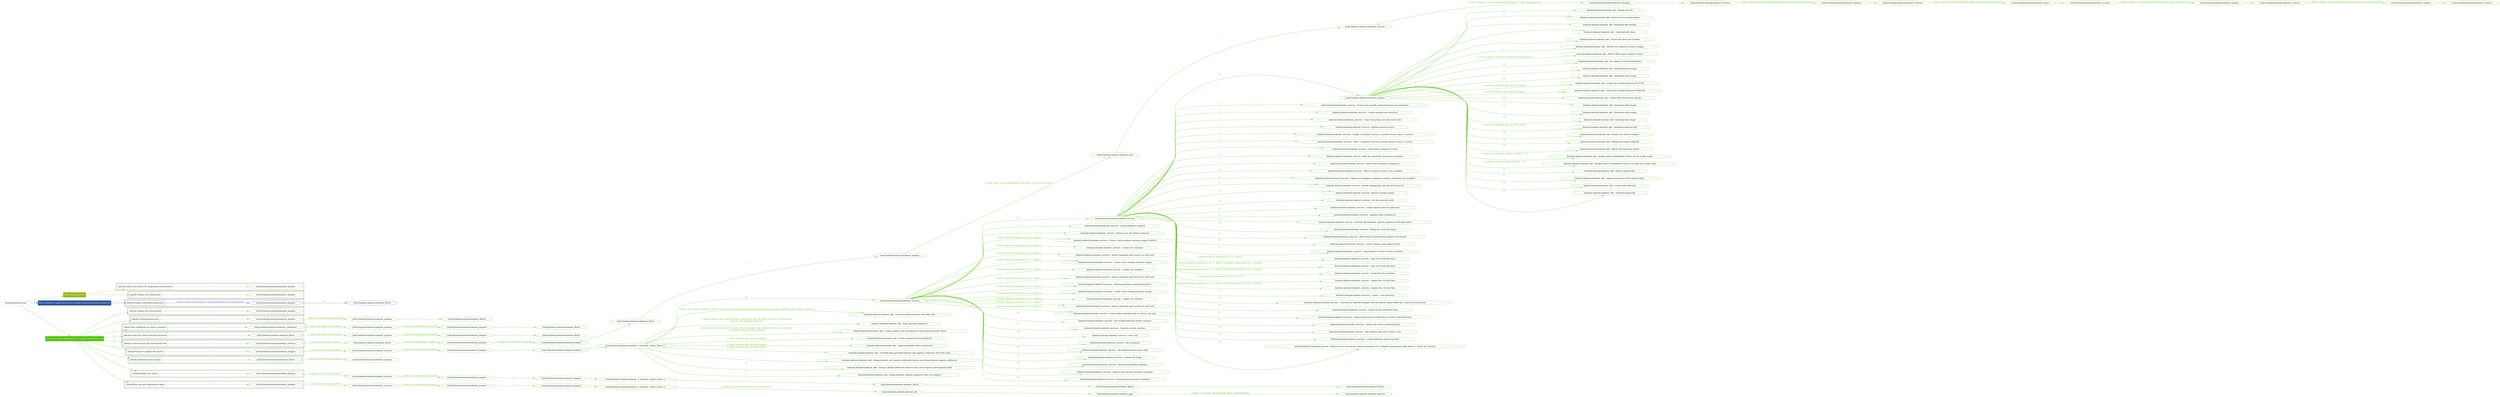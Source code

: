 digraph {
	graph [concentrate=true ordering=in rankdir=LR ratio=fill]
	edge [esep=5 sep=10]
	"kubeinit/playbook.yml" [id=root_node style=dotted]
	play_62822c7a [label="Play: Initial setup (1)" color="#96ba12" fontcolor="#ffffff" id=play_62822c7a shape=box style=filled tooltip=localhost]
	"kubeinit/playbook.yml" -> play_62822c7a [label="1 " color="#96ba12" fontcolor="#96ba12" id=edge_44073264 labeltooltip="1 " tooltip="1 "]
	subgraph "kubeinit.kubeinit.kubeinit_prepare" {
		role_10b592ac [label="[role] kubeinit.kubeinit.kubeinit_prepare" color="#96ba12" id=role_10b592ac tooltip="kubeinit.kubeinit.kubeinit_prepare"]
	}
	subgraph "kubeinit.kubeinit.kubeinit_prepare" {
		role_436ebfa5 [label="[role] kubeinit.kubeinit.kubeinit_prepare" color="#96ba12" id=role_436ebfa5 tooltip="kubeinit.kubeinit.kubeinit_prepare"]
	}
	subgraph "Play: Initial setup (1)" {
		play_62822c7a -> block_18e4fde2 [label=1 color="#96ba12" fontcolor="#96ba12" id=edge_5b154d85 labeltooltip=1 tooltip=1]
		subgraph cluster_block_18e4fde2 {
			block_18e4fde2 [label="[block] Gather facts about the deployment environment" color="#96ba12" id=block_18e4fde2 labeltooltip="Gather facts about the deployment environment" shape=box tooltip="Gather facts about the deployment environment"]
			block_18e4fde2 -> role_10b592ac [label="1 " color="#96ba12" fontcolor="#96ba12" id=edge_24b72790 labeltooltip="1 " tooltip="1 "]
		}
		play_62822c7a -> block_624b1202 [label=2 color="#96ba12" fontcolor="#96ba12" id=edge_77748a6a labeltooltip=2 tooltip=2]
		subgraph cluster_block_624b1202 {
			block_624b1202 [label="[block] Prepare the hypervisors" color="#96ba12" id=block_624b1202 labeltooltip="Prepare the hypervisors" shape=box tooltip="Prepare the hypervisors"]
			block_624b1202 -> role_436ebfa5 [label="1 " color="#96ba12" fontcolor="#96ba12" id=edge_e9cc6606 labeltooltip="1 " tooltip="1 "]
		}
	}
	play_46322b99 [label="Play: Prepare all hypervisor hosts to deploy service and cluster nodes (0)" color="#2d579f" fontcolor="#ffffff" id=play_46322b99 shape=box style=filled tooltip="Play: Prepare all hypervisor hosts to deploy service and cluster nodes (0)"]
	"kubeinit/playbook.yml" -> play_46322b99 [label="2 " color="#2d579f" fontcolor="#2d579f" id=edge_cfb9fc34 labeltooltip="2 " tooltip="2 "]
	subgraph "kubeinit.kubeinit.kubeinit_libvirt" {
		role_551441c2 [label="[role] kubeinit.kubeinit.kubeinit_libvirt" color="#2d579f" id=role_551441c2 tooltip="kubeinit.kubeinit.kubeinit_libvirt"]
	}
	subgraph "kubeinit.kubeinit.kubeinit_prepare" {
		role_667ad2e7 [label="[role] kubeinit.kubeinit.kubeinit_prepare" color="#2d579f" id=role_667ad2e7 tooltip="kubeinit.kubeinit.kubeinit_prepare"]
		role_667ad2e7 -> role_551441c2 [label="1 " color="#2d579f" fontcolor="#2d579f" id=edge_c9ed4695 labeltooltip="1 " tooltip="1 "]
	}
	subgraph "Play: Prepare all hypervisor hosts to deploy service and cluster nodes (0)" {
		play_46322b99 -> block_7abd279f [label=1 color="#2d579f" fontcolor="#2d579f" id=edge_8d7302cd labeltooltip=1 tooltip=1]
		subgraph cluster_block_7abd279f {
			block_7abd279f [label="[block] Prepare individual hypervisors" color="#2d579f" id=block_7abd279f labeltooltip="Prepare individual hypervisors" shape=box tooltip="Prepare individual hypervisors"]
			block_7abd279f -> role_667ad2e7 [label="1 [when: inventory_hostname in hostvars['kubeinit-facts'].hypervisors]" color="#2d579f" fontcolor="#2d579f" id=edge_58c18178 labeltooltip="1 [when: inventory_hostname in hostvars['kubeinit-facts'].hypervisors]" tooltip="1 [when: inventory_hostname in hostvars['kubeinit-facts'].hypervisors]"]
		}
	}
	play_abfb11c1 [label="Play: Run cluster deployment on prepared hypervisors (1)" color="#53c309" fontcolor="#ffffff" id=play_abfb11c1 shape=box style=filled tooltip=localhost]
	"kubeinit/playbook.yml" -> play_abfb11c1 [label="3 " color="#53c309" fontcolor="#53c309" id=edge_f4f85030 labeltooltip="3 " tooltip="3 "]
	subgraph "kubeinit.kubeinit.kubeinit_prepare" {
		role_b7ed5e3f [label="[role] kubeinit.kubeinit.kubeinit_prepare" color="#53c309" id=role_b7ed5e3f tooltip="kubeinit.kubeinit.kubeinit_prepare"]
	}
	subgraph "kubeinit.kubeinit.kubeinit_libvirt" {
		role_fb90b456 [label="[role] kubeinit.kubeinit.kubeinit_libvirt" color="#53c309" id=role_fb90b456 tooltip="kubeinit.kubeinit.kubeinit_libvirt"]
	}
	subgraph "kubeinit.kubeinit.kubeinit_prepare" {
		role_1d98f594 [label="[role] kubeinit.kubeinit.kubeinit_prepare" color="#53c309" id=role_1d98f594 tooltip="kubeinit.kubeinit.kubeinit_prepare"]
		role_1d98f594 -> role_fb90b456 [label="1 " color="#53c309" fontcolor="#53c309" id=edge_24c2ea6c labeltooltip="1 " tooltip="1 "]
	}
	subgraph "kubeinit.kubeinit.kubeinit_prepare" {
		role_c26efdf1 [label="[role] kubeinit.kubeinit.kubeinit_prepare" color="#53c309" id=role_c26efdf1 tooltip="kubeinit.kubeinit.kubeinit_prepare"]
		role_c26efdf1 -> role_1d98f594 [label="1 [when: not environment_prepared]" color="#53c309" fontcolor="#53c309" id=edge_0edfdfc6 labeltooltip="1 [when: not environment_prepared]" tooltip="1 [when: not environment_prepared]"]
	}
	subgraph "kubeinit.kubeinit.kubeinit_libvirt" {
		role_d03a2449 [label="[role] kubeinit.kubeinit.kubeinit_libvirt" color="#53c309" id=role_d03a2449 tooltip="kubeinit.kubeinit.kubeinit_libvirt"]
	}
	subgraph "kubeinit.kubeinit.kubeinit_prepare" {
		role_d3b09e19 [label="[role] kubeinit.kubeinit.kubeinit_prepare" color="#53c309" id=role_d3b09e19 tooltip="kubeinit.kubeinit.kubeinit_prepare"]
		role_d3b09e19 -> role_d03a2449 [label="1 " color="#53c309" fontcolor="#53c309" id=edge_2bfe9ece labeltooltip="1 " tooltip="1 "]
	}
	subgraph "kubeinit.kubeinit.kubeinit_prepare" {
		role_920788c3 [label="[role] kubeinit.kubeinit.kubeinit_prepare" color="#53c309" id=role_920788c3 tooltip="kubeinit.kubeinit.kubeinit_prepare"]
		role_920788c3 -> role_d3b09e19 [label="1 [when: not environment_prepared]" color="#53c309" fontcolor="#53c309" id=edge_efc1a7db labeltooltip="1 [when: not environment_prepared]" tooltip="1 [when: not environment_prepared]"]
	}
	subgraph "kubeinit.kubeinit.kubeinit_validations" {
		role_b061af5a [label="[role] kubeinit.kubeinit.kubeinit_validations" color="#53c309" id=role_b061af5a tooltip="kubeinit.kubeinit.kubeinit_validations"]
		role_b061af5a -> role_920788c3 [label="1 [when: not hypervisors_cleaned]" color="#53c309" fontcolor="#53c309" id=edge_8b892d79 labeltooltip="1 [when: not hypervisors_cleaned]" tooltip="1 [when: not hypervisors_cleaned]"]
	}
	subgraph "kubeinit.kubeinit.kubeinit_libvirt" {
		role_08593097 [label="[role] kubeinit.kubeinit.kubeinit_libvirt" color="#53c309" id=role_08593097 tooltip="kubeinit.kubeinit.kubeinit_libvirt"]
	}
	subgraph "kubeinit.kubeinit.kubeinit_prepare" {
		role_6eb71f80 [label="[role] kubeinit.kubeinit.kubeinit_prepare" color="#53c309" id=role_6eb71f80 tooltip="kubeinit.kubeinit.kubeinit_prepare"]
		role_6eb71f80 -> role_08593097 [label="1 " color="#53c309" fontcolor="#53c309" id=edge_0b2143b3 labeltooltip="1 " tooltip="1 "]
	}
	subgraph "kubeinit.kubeinit.kubeinit_prepare" {
		role_a5b936bd [label="[role] kubeinit.kubeinit.kubeinit_prepare" color="#53c309" id=role_a5b936bd tooltip="kubeinit.kubeinit.kubeinit_prepare"]
		role_a5b936bd -> role_6eb71f80 [label="1 [when: not environment_prepared]" color="#53c309" fontcolor="#53c309" id=edge_097241c2 labeltooltip="1 [when: not environment_prepared]" tooltip="1 [when: not environment_prepared]"]
	}
	subgraph "kubeinit.kubeinit.kubeinit_libvirt" {
		role_7fd41680 [label="[role] kubeinit.kubeinit.kubeinit_libvirt" color="#53c309" id=role_7fd41680 tooltip="kubeinit.kubeinit.kubeinit_libvirt"]
		role_7fd41680 -> role_a5b936bd [label="1 [when: not hypervisors_cleaned]" color="#53c309" fontcolor="#53c309" id=edge_43e55f75 labeltooltip="1 [when: not hypervisors_cleaned]" tooltip="1 [when: not hypervisors_cleaned]"]
	}
	subgraph "kubeinit.kubeinit.kubeinit_services" {
		role_aca5f2d4 [label="[role] kubeinit.kubeinit.kubeinit_services" color="#53c309" id=role_aca5f2d4 tooltip="kubeinit.kubeinit.kubeinit_services"]
	}
	subgraph "kubeinit.kubeinit.kubeinit_registry" {
		role_050c810b [label="[role] kubeinit.kubeinit.kubeinit_registry" color="#53c309" id=role_050c810b tooltip="kubeinit.kubeinit.kubeinit_registry"]
		role_050c810b -> role_aca5f2d4 [label="1 " color="#53c309" fontcolor="#53c309" id=edge_85cbba32 labeltooltip="1 " tooltip="1 "]
	}
	subgraph "kubeinit.kubeinit.kubeinit_services" {
		role_3f05b211 [label="[role] kubeinit.kubeinit.kubeinit_services" color="#53c309" id=role_3f05b211 tooltip="kubeinit.kubeinit.kubeinit_services"]
		role_3f05b211 -> role_050c810b [label="1 [when: 'registry' in hostvars[kubeinit_deployment_node_name].services]" color="#53c309" fontcolor="#53c309" id=edge_a46be2b0 labeltooltip="1 [when: 'registry' in hostvars[kubeinit_deployment_node_name].services]" tooltip="1 [when: 'registry' in hostvars[kubeinit_deployment_node_name].services]"]
	}
	subgraph "kubeinit.kubeinit.kubeinit_apache" {
		role_a2e55652 [label="[role] kubeinit.kubeinit.kubeinit_apache" color="#53c309" id=role_a2e55652 tooltip="kubeinit.kubeinit.kubeinit_apache"]
		role_a2e55652 -> role_3f05b211 [label="1 " color="#53c309" fontcolor="#53c309" id=edge_afe0ea86 labeltooltip="1 " tooltip="1 "]
	}
	subgraph "kubeinit.kubeinit.kubeinit_services" {
		role_d7446eda [label="[role] kubeinit.kubeinit.kubeinit_services" color="#53c309" id=role_d7446eda tooltip="kubeinit.kubeinit.kubeinit_services"]
		role_d7446eda -> role_a2e55652 [label="1 [when: 'apache' in hostvars[kubeinit_deployment_node_name].services]" color="#53c309" fontcolor="#53c309" id=edge_564a414b labeltooltip="1 [when: 'apache' in hostvars[kubeinit_deployment_node_name].services]" tooltip="1 [when: 'apache' in hostvars[kubeinit_deployment_node_name].services]"]
	}
	subgraph "kubeinit.kubeinit.kubeinit_nexus" {
		role_62d6fff9 [label="[role] kubeinit.kubeinit.kubeinit_nexus" color="#53c309" id=role_62d6fff9 tooltip="kubeinit.kubeinit.kubeinit_nexus"]
		role_62d6fff9 -> role_d7446eda [label="1 " color="#53c309" fontcolor="#53c309" id=edge_cf00cdf5 labeltooltip="1 " tooltip="1 "]
	}
	subgraph "kubeinit.kubeinit.kubeinit_services" {
		role_1f872d02 [label="[role] kubeinit.kubeinit.kubeinit_services" color="#53c309" id=role_1f872d02 tooltip="kubeinit.kubeinit.kubeinit_services"]
		role_1f872d02 -> role_62d6fff9 [label="1 [when: 'nexus' in hostvars[kubeinit_deployment_node_name].services]" color="#53c309" fontcolor="#53c309" id=edge_e0385c5d labeltooltip="1 [when: 'nexus' in hostvars[kubeinit_deployment_node_name].services]" tooltip="1 [when: 'nexus' in hostvars[kubeinit_deployment_node_name].services]"]
	}
	subgraph "kubeinit.kubeinit.kubeinit_haproxy" {
		role_422aadda [label="[role] kubeinit.kubeinit.kubeinit_haproxy" color="#53c309" id=role_422aadda tooltip="kubeinit.kubeinit.kubeinit_haproxy"]
		role_422aadda -> role_1f872d02 [label="1 " color="#53c309" fontcolor="#53c309" id=edge_944624fb labeltooltip="1 " tooltip="1 "]
	}
	subgraph "kubeinit.kubeinit.kubeinit_services" {
		role_6e0a7d5f [label="[role] kubeinit.kubeinit.kubeinit_services" color="#53c309" id=role_6e0a7d5f tooltip="kubeinit.kubeinit.kubeinit_services"]
		role_6e0a7d5f -> role_422aadda [label="1 [when: 'haproxy' in hostvars[kubeinit_deployment_node_name].services]" color="#53c309" fontcolor="#53c309" id=edge_7d316fa5 labeltooltip="1 [when: 'haproxy' in hostvars[kubeinit_deployment_node_name].services]" tooltip="1 [when: 'haproxy' in hostvars[kubeinit_deployment_node_name].services]"]
	}
	subgraph "kubeinit.kubeinit.kubeinit_dnsmasq" {
		role_43470c8e [label="[role] kubeinit.kubeinit.kubeinit_dnsmasq" color="#53c309" id=role_43470c8e tooltip="kubeinit.kubeinit.kubeinit_dnsmasq"]
		role_43470c8e -> role_6e0a7d5f [label="1 " color="#53c309" fontcolor="#53c309" id=edge_b1629c9a labeltooltip="1 " tooltip="1 "]
	}
	subgraph "kubeinit.kubeinit.kubeinit_services" {
		role_128e8f55 [label="[role] kubeinit.kubeinit.kubeinit_services" color="#53c309" id=role_128e8f55 tooltip="kubeinit.kubeinit.kubeinit_services"]
		role_128e8f55 -> role_43470c8e [label="1 [when: 'dnsmasq' in hostvars[kubeinit_deployment_node_name].services]" color="#53c309" fontcolor="#53c309" id=edge_04411b43 labeltooltip="1 [when: 'dnsmasq' in hostvars[kubeinit_deployment_node_name].services]" tooltip="1 [when: 'dnsmasq' in hostvars[kubeinit_deployment_node_name].services]"]
	}
	subgraph "kubeinit.kubeinit.kubeinit_bind" {
		role_9f0d5202 [label="[role] kubeinit.kubeinit.kubeinit_bind" color="#53c309" id=role_9f0d5202 tooltip="kubeinit.kubeinit.kubeinit_bind"]
		role_9f0d5202 -> role_128e8f55 [label="1 " color="#53c309" fontcolor="#53c309" id=edge_8cf9b0a8 labeltooltip="1 " tooltip="1 "]
	}
	subgraph "kubeinit.kubeinit.kubeinit_prepare" {
		role_f7efddea [label="[role] kubeinit.kubeinit.kubeinit_prepare" color="#53c309" id=role_f7efddea tooltip="kubeinit.kubeinit.kubeinit_prepare"]
		role_f7efddea -> role_9f0d5202 [label="1 [when: 'bind' in hostvars[kubeinit_deployment_node_name].services]" color="#53c309" fontcolor="#53c309" id=edge_602121bf labeltooltip="1 [when: 'bind' in hostvars[kubeinit_deployment_node_name].services]" tooltip="1 [when: 'bind' in hostvars[kubeinit_deployment_node_name].services]"]
	}
	subgraph "kubeinit.kubeinit.kubeinit_libvirt" {
		role_716520ee [label="[role] kubeinit.kubeinit.kubeinit_libvirt" color="#53c309" id=role_716520ee tooltip="kubeinit.kubeinit.kubeinit_libvirt"]
		role_716520ee -> role_f7efddea [label="1 " color="#53c309" fontcolor="#53c309" id=edge_c5b5c264 labeltooltip="1 " tooltip="1 "]
	}
	subgraph "kubeinit.kubeinit.kubeinit_prepare" {
		role_ecc48773 [label="[role] kubeinit.kubeinit.kubeinit_prepare" color="#53c309" id=role_ecc48773 tooltip="kubeinit.kubeinit.kubeinit_prepare"]
		role_ecc48773 -> role_716520ee [label="1 " color="#53c309" fontcolor="#53c309" id=edge_dcd85759 labeltooltip="1 " tooltip="1 "]
	}
	subgraph "kubeinit.kubeinit.kubeinit_prepare" {
		role_bb40d050 [label="[role] kubeinit.kubeinit.kubeinit_prepare" color="#53c309" id=role_bb40d050 tooltip="kubeinit.kubeinit.kubeinit_prepare"]
		role_bb40d050 -> role_ecc48773 [label="1 [when: not environment_prepared]" color="#53c309" fontcolor="#53c309" id=edge_5611f89e labeltooltip="1 [when: not environment_prepared]" tooltip="1 [when: not environment_prepared]"]
	}
	subgraph "kubeinit.kubeinit.kubeinit_libvirt" {
		role_8828ec46 [label="[role] kubeinit.kubeinit.kubeinit_libvirt" color="#53c309" id=role_8828ec46 tooltip="kubeinit.kubeinit.kubeinit_libvirt"]
		role_8828ec46 -> role_bb40d050 [label="1 [when: not hypervisors_cleaned]" color="#53c309" fontcolor="#53c309" id=edge_0c0f6f9a labeltooltip="1 [when: not hypervisors_cleaned]" tooltip="1 [when: not hypervisors_cleaned]"]
	}
	subgraph "kubeinit.kubeinit.kubeinit_services" {
		role_bc500ff7 [label="[role] kubeinit.kubeinit.kubeinit_services" color="#53c309" id=role_bc500ff7 tooltip="kubeinit.kubeinit.kubeinit_services"]
		role_bc500ff7 -> role_8828ec46 [label="1 [when: not network_created]" color="#53c309" fontcolor="#53c309" id=edge_2383145c labeltooltip="1 [when: not network_created]" tooltip="1 [when: not network_created]"]
	}
	subgraph "kubeinit.kubeinit.kubeinit_prepare" {
		role_ee5ffbd2 [label="[role] kubeinit.kubeinit.kubeinit_prepare" color="#53c309" id=role_ee5ffbd2 tooltip="kubeinit.kubeinit.kubeinit_prepare"]
		task_8c2f97ed [label="kubeinit.kubeinit.kubeinit_okd : Render net info" color="#53c309" id=task_8c2f97ed shape=octagon tooltip="kubeinit.kubeinit.kubeinit_okd : Render net info"]
		role_ee5ffbd2 -> task_8c2f97ed [label="1 " color="#53c309" fontcolor="#53c309" id=edge_6620227f labeltooltip="1 " tooltip="1 "]
		task_4da37b2b [label="kubeinit.kubeinit.kubeinit_okd : Install services requirements" color="#53c309" id=task_4da37b2b shape=octagon tooltip="kubeinit.kubeinit.kubeinit_okd : Install services requirements"]
		role_ee5ffbd2 -> task_4da37b2b [label="2 " color="#53c309" fontcolor="#53c309" id=edge_20af7b29 labeltooltip="2 " tooltip="2 "]
		task_6254378f [label="kubeinit.kubeinit.kubeinit_okd : Download okd installer" color="#53c309" id=task_6254378f shape=octagon tooltip="kubeinit.kubeinit.kubeinit_okd : Download okd installer"]
		role_ee5ffbd2 -> task_6254378f [label="3 " color="#53c309" fontcolor="#53c309" id=edge_185b6e9f labeltooltip="3 " tooltip="3 "]
		task_4e0807cd [label="kubeinit.kubeinit.kubeinit_okd : Download okd client" color="#53c309" id=task_4e0807cd shape=octagon tooltip="kubeinit.kubeinit.kubeinit_okd : Download okd client"]
		role_ee5ffbd2 -> task_4e0807cd [label="4 " color="#53c309" fontcolor="#53c309" id=edge_38e2c013 labeltooltip="4 " tooltip="4 "]
		task_92db9fca [label="kubeinit.kubeinit.kubeinit_okd : Install okd client and installer" color="#53c309" id=task_92db9fca shape=octagon tooltip="kubeinit.kubeinit.kubeinit_okd : Install okd client and installer"]
		role_ee5ffbd2 -> task_92db9fca [label="5 " color="#53c309" fontcolor="#53c309" id=edge_f3b13c62 labeltooltip="5 " tooltip="5 "]
		task_6212f916 [label="kubeinit.kubeinit.kubeinit_okd : Render the required container images" color="#53c309" id=task_6212f916 shape=octagon tooltip="kubeinit.kubeinit.kubeinit_okd : Render the required container images"]
		role_ee5ffbd2 -> task_6212f916 [label="6 " color="#53c309" fontcolor="#53c309" id=edge_0c7a7968 labeltooltip="6 " tooltip="6 "]
		task_d4c75f4f [label="kubeinit.kubeinit.kubeinit_okd : Mirror OKD remote registry to local" color="#53c309" id=task_d4c75f4f shape=octagon tooltip="kubeinit.kubeinit.kubeinit_okd : Mirror OKD remote registry to local"]
		role_ee5ffbd2 -> task_d4c75f4f [label="7 [when: 'registry' in kubeinit_cluster_hostvars.services]" color="#53c309" fontcolor="#53c309" id=edge_a9488ede labeltooltip="7 [when: 'registry' in kubeinit_cluster_hostvars.services]" tooltip="7 [when: 'registry' in kubeinit_cluster_hostvars.services]"]
		task_cd56b5a3 [label="kubeinit.kubeinit.kubeinit_okd : Set name of CoreOS distribution" color="#53c309" id=task_cd56b5a3 shape=octagon tooltip="kubeinit.kubeinit.kubeinit_okd : Set name of CoreOS distribution"]
		role_ee5ffbd2 -> task_cd56b5a3 [label="8 " color="#53c309" fontcolor="#53c309" id=edge_06708bc5 labeltooltip="8 " tooltip="8 "]
		task_8081c6a0 [label="kubeinit.kubeinit.kubeinit_okd : Download kernel image" color="#53c309" id=task_8081c6a0 shape=octagon tooltip="kubeinit.kubeinit.kubeinit_okd : Download kernel image"]
		role_ee5ffbd2 -> task_8081c6a0 [label="9 " color="#53c309" fontcolor="#53c309" id=edge_1c9a3306 labeltooltip="9 " tooltip="9 "]
		task_7aa59953 [label="kubeinit.kubeinit.kubeinit_okd : Download initrd image" color="#53c309" id=task_7aa59953 shape=octagon tooltip="kubeinit.kubeinit.kubeinit_okd : Download initrd image"]
		role_ee5ffbd2 -> task_7aa59953 [label="10 " color="#53c309" fontcolor="#53c309" id=edge_5afa7513 labeltooltip="10 " tooltip="10 "]
		task_84c80332 [label="kubeinit.kubeinit.kubeinit_okd : Create the treeinfo directory for FCOS" color="#53c309" id=task_84c80332 shape=octagon tooltip="kubeinit.kubeinit.kubeinit_okd : Create the treeinfo directory for FCOS"]
		role_ee5ffbd2 -> task_84c80332 [label="11 [when: not kubeinit_okd_openshift_deploy]" color="#53c309" fontcolor="#53c309" id=edge_dd9c785d labeltooltip="11 [when: not kubeinit_okd_openshift_deploy]" tooltip="11 [when: not kubeinit_okd_openshift_deploy]"]
		task_db729b0a [label="kubeinit.kubeinit.kubeinit_okd : Create the treeinfo directory for RHCOS" color="#53c309" id=task_db729b0a shape=octagon tooltip="kubeinit.kubeinit.kubeinit_okd : Create the treeinfo directory for RHCOS"]
		role_ee5ffbd2 -> task_db729b0a [label="12 [when: kubeinit_okd_openshift_deploy]" color="#53c309" fontcolor="#53c309" id=edge_da11735a labeltooltip="12 [when: kubeinit_okd_openshift_deploy]" tooltip="12 [when: kubeinit_okd_openshift_deploy]"]
		task_cf936419 [label="kubeinit.kubeinit.kubeinit_okd : Create OKD directory for apache" color="#53c309" id=task_cf936419 shape=octagon tooltip="kubeinit.kubeinit.kubeinit_okd : Create OKD directory for apache"]
		role_ee5ffbd2 -> task_cf936419 [label="13 " color="#53c309" fontcolor="#53c309" id=edge_eb03a911 labeltooltip="13 " tooltip="13 "]
		task_ade2c853 [label="kubeinit.kubeinit.kubeinit_okd : Download initrd image" color="#53c309" id=task_ade2c853 shape=octagon tooltip="kubeinit.kubeinit.kubeinit_okd : Download initrd image"]
		role_ee5ffbd2 -> task_ade2c853 [label="14 " color="#53c309" fontcolor="#53c309" id=edge_72b06b72 labeltooltip="14 " tooltip="14 "]
		task_2a8b2721 [label="kubeinit.kubeinit.kubeinit_okd : Download rootfs image" color="#53c309" id=task_2a8b2721 shape=octagon tooltip="kubeinit.kubeinit.kubeinit_okd : Download rootfs image"]
		role_ee5ffbd2 -> task_2a8b2721 [label="15 " color="#53c309" fontcolor="#53c309" id=edge_9c81b447 labeltooltip="15 " tooltip="15 "]
		task_96015ae6 [label="kubeinit.kubeinit.kubeinit_okd : Download raw image" color="#53c309" id=task_96015ae6 shape=octagon tooltip="kubeinit.kubeinit.kubeinit_okd : Download raw image"]
		role_ee5ffbd2 -> task_96015ae6 [label="16 " color="#53c309" fontcolor="#53c309" id=edge_29ed1a9f labeltooltip="16 " tooltip="16 "]
		task_29939212 [label="kubeinit.kubeinit.kubeinit_okd : Download signature file" color="#53c309" id=task_29939212 shape=octagon tooltip="kubeinit.kubeinit.kubeinit_okd : Download signature file"]
		role_ee5ffbd2 -> task_29939212 [label="17 [when: not kubeinit_okd_openshift_deploy]" color="#53c309" fontcolor="#53c309" id=edge_1d51f58f labeltooltip="17 [when: not kubeinit_okd_openshift_deploy]" tooltip="17 [when: not kubeinit_okd_openshift_deploy]"]
		task_7ddd2294 [label="kubeinit.kubeinit.kubeinit_okd : Render the cluster template" color="#53c309" id=task_7ddd2294 shape=octagon tooltip="kubeinit.kubeinit.kubeinit_okd : Render the cluster template"]
		role_ee5ffbd2 -> task_7ddd2294 [label="18 " color="#53c309" fontcolor="#53c309" id=edge_20712dca labeltooltip="18 " tooltip="18 "]
		task_e831593a [label="kubeinit.kubeinit.kubeinit_okd : Backup the install config file" color="#53c309" id=task_e831593a shape=octagon tooltip="kubeinit.kubeinit.kubeinit_okd : Backup the install config file"]
		role_ee5ffbd2 -> task_e831593a [label="19 " color="#53c309" fontcolor="#53c309" id=edge_c00a1a6e labeltooltip="19 " tooltip="19 "]
		task_78a14d59 [label="kubeinit.kubeinit.kubeinit_okd : Render the bootstrap details" color="#53c309" id=task_78a14d59 shape=octagon tooltip="kubeinit.kubeinit.kubeinit_okd : Render the bootstrap details"]
		role_ee5ffbd2 -> task_78a14d59 [label="20 " color="#53c309" fontcolor="#53c309" id=edge_e0bb4936 labeltooltip="20 " tooltip="20 "]
		task_61a34ea6 [label="kubeinit.kubeinit.kubeinit_okd : Enable master schedulable if there are no worker nodes" color="#53c309" id=task_61a34ea6 shape=octagon tooltip="kubeinit.kubeinit.kubeinit_okd : Enable master schedulable if there are no worker nodes"]
		role_ee5ffbd2 -> task_61a34ea6 [label="21 [when: not kubeinit_compute_count|int > 0]" color="#53c309" fontcolor="#53c309" id=edge_2906a882 labeltooltip="21 [when: not kubeinit_compute_count|int > 0]" tooltip="21 [when: not kubeinit_compute_count|int > 0]"]
		task_bc9893e9 [label="kubeinit.kubeinit.kubeinit_okd : Disable master schedulable if there is at least one worker node" color="#53c309" id=task_bc9893e9 shape=octagon tooltip="kubeinit.kubeinit.kubeinit_okd : Disable master schedulable if there is at least one worker node"]
		role_ee5ffbd2 -> task_bc9893e9 [label="22 [when: kubeinit_compute_count|int > 0]" color="#53c309" fontcolor="#53c309" id=edge_2e9fefaa labeltooltip="22 [when: kubeinit_compute_count|int > 0]" tooltip="22 [when: kubeinit_compute_count|int > 0]"]
		task_5e571806 [label="kubeinit.kubeinit.kubeinit_okd : Render ignition files" color="#53c309" id=task_5e571806 shape=octagon tooltip="kubeinit.kubeinit.kubeinit_okd : Render ignition files"]
		role_ee5ffbd2 -> task_5e571806 [label="23 " color="#53c309" fontcolor="#53c309" id=edge_8a0cc6b3 labeltooltip="23 " tooltip="23 "]
		task_6eecb938 [label="kubeinit.kubeinit.kubeinit_okd : Apply permissions to the apache folder" color="#53c309" id=task_6eecb938 shape=octagon tooltip="kubeinit.kubeinit.kubeinit_okd : Apply permissions to the apache folder"]
		role_ee5ffbd2 -> task_6eecb938 [label="24 " color="#53c309" fontcolor="#53c309" id=edge_eb22b01c labeltooltip="24 " tooltip="24 "]
		task_a619247d [label="kubeinit.kubeinit.kubeinit_okd : Create kube directory" color="#53c309" id=task_a619247d shape=octagon tooltip="kubeinit.kubeinit.kubeinit_okd : Create kube directory"]
		role_ee5ffbd2 -> task_a619247d [label="25 " color="#53c309" fontcolor="#53c309" id=edge_01e32ebc labeltooltip="25 " tooltip="25 "]
		task_016bcd1a [label="kubeinit.kubeinit.kubeinit_okd : Autoload kubeconfig" color="#53c309" id=task_016bcd1a shape=octagon tooltip="kubeinit.kubeinit.kubeinit_okd : Autoload kubeconfig"]
		role_ee5ffbd2 -> task_016bcd1a [label="26 " color="#53c309" fontcolor="#53c309" id=edge_048f40c2 labeltooltip="26 " tooltip="26 "]
	}
	subgraph "kubeinit.kubeinit.kubeinit_services" {
		role_66b1e2a4 [label="[role] kubeinit.kubeinit.kubeinit_services" color="#53c309" id=role_66b1e2a4 tooltip="kubeinit.kubeinit.kubeinit_services"]
		task_2c88d116 [label="kubeinit.kubeinit.kubeinit_services : Ensure user specific systemd instance are persistent" color="#53c309" id=task_2c88d116 shape=octagon tooltip="kubeinit.kubeinit.kubeinit_services : Ensure user specific systemd instance are persistent"]
		role_66b1e2a4 -> task_2c88d116 [label="1 " color="#53c309" fontcolor="#53c309" id=edge_a51df5ce labeltooltip="1 " tooltip="1 "]
		task_c3c1307a [label="kubeinit.kubeinit.kubeinit_services : Create systemd user directory" color="#53c309" id=task_c3c1307a shape=octagon tooltip="kubeinit.kubeinit.kubeinit_services : Create systemd user directory"]
		role_66b1e2a4 -> task_c3c1307a [label="2 " color="#53c309" fontcolor="#53c309" id=edge_3b8f549b labeltooltip="2 " tooltip="2 "]
		task_60d2cc7c [label="kubeinit.kubeinit.kubeinit_services : Copy the podman systemd service file" color="#53c309" id=task_60d2cc7c shape=octagon tooltip="kubeinit.kubeinit.kubeinit_services : Copy the podman systemd service file"]
		role_66b1e2a4 -> task_60d2cc7c [label="3 " color="#53c309" fontcolor="#53c309" id=edge_701b8c8d labeltooltip="3 " tooltip="3 "]
		task_cff1c7a0 [label="kubeinit.kubeinit.kubeinit_services : Reload systemd service" color="#53c309" id=task_cff1c7a0 shape=octagon tooltip="kubeinit.kubeinit.kubeinit_services : Reload systemd service"]
		role_66b1e2a4 -> task_cff1c7a0 [label="4 " color="#53c309" fontcolor="#53c309" id=edge_7a22191d labeltooltip="4 " tooltip="4 "]
		task_f5bcb228 [label="kubeinit.kubeinit.kubeinit_services : Enable {{ kubeinit_services_systemd_service_name }}.service" color="#53c309" id=task_f5bcb228 shape=octagon tooltip="kubeinit.kubeinit.kubeinit_services : Enable {{ kubeinit_services_systemd_service_name }}.service"]
		role_66b1e2a4 -> task_f5bcb228 [label="5 " color="#53c309" fontcolor="#53c309" id=edge_88651143 labeltooltip="5 " tooltip="5 "]
		task_59b614f6 [label="kubeinit.kubeinit.kubeinit_services : Start {{ kubeinit_services_systemd_service_name }}.service" color="#53c309" id=task_59b614f6 shape=octagon tooltip="kubeinit.kubeinit.kubeinit_services : Start {{ kubeinit_services_systemd_service_name }}.service"]
		role_66b1e2a4 -> task_59b614f6 [label="6 " color="#53c309" fontcolor="#53c309" id=edge_d1a7832e labeltooltip="6 " tooltip="6 "]
		task_2aefea20 [label="kubeinit.kubeinit.kubeinit_services : Add remote container to hosts" color="#53c309" id=task_2aefea20 shape=octagon tooltip="kubeinit.kubeinit.kubeinit_services : Add remote container to hosts"]
		role_66b1e2a4 -> task_2aefea20 [label="7 " color="#53c309" fontcolor="#53c309" id=edge_9f3cf6f4 labeltooltip="7 " tooltip="7 "]
		task_1a20094a [label="kubeinit.kubeinit.kubeinit_services : Wait for connection to provision container" color="#53c309" id=task_1a20094a shape=octagon tooltip="kubeinit.kubeinit.kubeinit_services : Wait for connection to provision container"]
		role_66b1e2a4 -> task_1a20094a [label="8 " color="#53c309" fontcolor="#53c309" id=edge_316ceb31 labeltooltip="8 " tooltip="8 "]
		task_a8e45a08 [label="kubeinit.kubeinit.kubeinit_services : Read in the contents of domain.crt" color="#53c309" id=task_a8e45a08 shape=octagon tooltip="kubeinit.kubeinit.kubeinit_services : Read in the contents of domain.crt"]
		role_66b1e2a4 -> task_a8e45a08 [label="9 " color="#53c309" fontcolor="#53c309" id=edge_5425b146 labeltooltip="9 " tooltip="9 "]
		task_c76a23bf [label="kubeinit.kubeinit.kubeinit_services : Wait for registry service to be available" color="#53c309" id=task_c76a23bf shape=octagon tooltip="kubeinit.kubeinit.kubeinit_services : Wait for registry service to be available"]
		role_66b1e2a4 -> task_c76a23bf [label="10 " color="#53c309" fontcolor="#53c309" id=edge_ce7bc466 labeltooltip="10 " tooltip="10 "]
		task_fa11470d [label="kubeinit.kubeinit.kubeinit_services : Make sure packages to generate registry credentials are installed" color="#53c309" id=task_fa11470d shape=octagon tooltip="kubeinit.kubeinit.kubeinit_services : Make sure packages to generate registry credentials are installed"]
		role_66b1e2a4 -> task_fa11470d [label="11 " color="#53c309" fontcolor="#53c309" id=edge_6914d8ef labeltooltip="11 " tooltip="11 "]
		task_51bccc43 [label="kubeinit.kubeinit.kubeinit_services : Install cryptography, passlib and nexus3-cli" color="#53c309" id=task_51bccc43 shape=octagon tooltip="kubeinit.kubeinit.kubeinit_services : Install cryptography, passlib and nexus3-cli"]
		role_66b1e2a4 -> task_51bccc43 [label="12 " color="#53c309" fontcolor="#53c309" id=edge_7fe19b02 labeltooltip="12 " tooltip="12 "]
		task_fba859e7 [label="kubeinit.kubeinit.kubeinit_services : Remove nologin marker" color="#53c309" id=task_fba859e7 shape=octagon tooltip="kubeinit.kubeinit.kubeinit_services : Remove nologin marker"]
		role_66b1e2a4 -> task_fba859e7 [label="13 " color="#53c309" fontcolor="#53c309" id=edge_7c970981 labeltooltip="13 " tooltip="13 "]
		task_7f761a33 [label="kubeinit.kubeinit.kubeinit_services : Set disconnected_auth" color="#53c309" id=task_7f761a33 shape=octagon tooltip="kubeinit.kubeinit.kubeinit_services : Set disconnected_auth"]
		role_66b1e2a4 -> task_7f761a33 [label="14 " color="#53c309" fontcolor="#53c309" id=edge_378395e6 labeltooltip="14 " tooltip="14 "]
		task_e233dcc9 [label="kubeinit.kubeinit.kubeinit_services : Create registry auth for pullsecret" color="#53c309" id=task_e233dcc9 shape=octagon tooltip="kubeinit.kubeinit.kubeinit_services : Create registry auth for pullsecret"]
		role_66b1e2a4 -> task_e233dcc9 [label="15 " color="#53c309" fontcolor="#53c309" id=edge_9345e089 labeltooltip="15 " tooltip="15 "]
		task_83542d57 [label="kubeinit.kubeinit.kubeinit_services : Append auths to pullsecret" color="#53c309" id=task_83542d57 shape=octagon tooltip="kubeinit.kubeinit.kubeinit_services : Append auths to pullsecret"]
		role_66b1e2a4 -> task_83542d57 [label="16 " color="#53c309" fontcolor="#53c309" id=edge_fc97121a labeltooltip="16 " tooltip="16 "]
		task_900183cf [label="kubeinit.kubeinit.kubeinit_services : Override final kubeinit_registry_pullsecret with both auths" color="#53c309" id=task_900183cf shape=octagon tooltip="kubeinit.kubeinit.kubeinit_services : Override final kubeinit_registry_pullsecret with both auths"]
		role_66b1e2a4 -> task_900183cf [label="17 " color="#53c309" fontcolor="#53c309" id=edge_06f8a3b9 labeltooltip="17 " tooltip="17 "]
		task_34bae458 [label="kubeinit.kubeinit.kubeinit_services : Debug the creds dictionary" color="#53c309" id=task_34bae458 shape=octagon tooltip="kubeinit.kubeinit.kubeinit_services : Debug the creds dictionary"]
		role_66b1e2a4 -> task_34bae458 [label="18 " color="#53c309" fontcolor="#53c309" id=edge_5ced24d6 labeltooltip="18 " tooltip="18 "]
		task_6c69b87c [label="kubeinit.kubeinit.kubeinit_services : Write auth for disconnected registry auth details" color="#53c309" id=task_6c69b87c shape=octagon tooltip="kubeinit.kubeinit.kubeinit_services : Write auth for disconnected registry auth details"]
		role_66b1e2a4 -> task_6c69b87c [label="19 " color="#53c309" fontcolor="#53c309" id=edge_e89abe54 labeltooltip="19 " tooltip="19 "]
		task_10f806d3 [label="kubeinit.kubeinit.kubeinit_services : Create registry auth pullsecret file" color="#53c309" id=task_10f806d3 shape=octagon tooltip="kubeinit.kubeinit.kubeinit_services : Create registry auth pullsecret file"]
		role_66b1e2a4 -> task_10f806d3 [label="20 " color="#53c309" fontcolor="#53c309" id=edge_30239d3c labeltooltip="20 " tooltip="20 "]
		task_86a5b182 [label="kubeinit.kubeinit.kubeinit_services : Copy domain cert into services container" color="#53c309" id=task_86a5b182 shape=octagon tooltip="kubeinit.kubeinit.kubeinit_services : Copy domain cert into services container"]
		role_66b1e2a4 -> task_86a5b182 [label="21 " color="#53c309" fontcolor="#53c309" id=edge_6d1ab534 labeltooltip="21 " tooltip="21 "]
		task_9187c6d1 [label="kubeinit.kubeinit.kubeinit_services : Copy cert to pki directory" color="#53c309" id=task_9187c6d1 shape=octagon tooltip="kubeinit.kubeinit.kubeinit_services : Copy cert to pki directory"]
		role_66b1e2a4 -> task_9187c6d1 [label="22 [when: kubeinit_deployment_os == 'centos']" color="#53c309" fontcolor="#53c309" id=edge_97845e4e labeltooltip="22 [when: kubeinit_deployment_os == 'centos']" tooltip="22 [when: kubeinit_deployment_os == 'centos']"]
		task_0fe8b704 [label="kubeinit.kubeinit.kubeinit_services : Copy cert to pki directory" color="#53c309" id=task_0fe8b704 shape=octagon tooltip="kubeinit.kubeinit.kubeinit_services : Copy cert to pki directory"]
		role_66b1e2a4 -> task_0fe8b704 [label="23 [when: kubeinit_deployment_os == 'ubuntu' or kubeinit_deployment_os == 'debian']" color="#53c309" fontcolor="#53c309" id=edge_c1ee1e2b labeltooltip="23 [when: kubeinit_deployment_os == 'ubuntu' or kubeinit_deployment_os == 'debian']" tooltip="23 [when: kubeinit_deployment_os == 'ubuntu' or kubeinit_deployment_os == 'debian']"]
		task_01215684 [label="kubeinit.kubeinit.kubeinit_services : Install all certs in ubuntu" color="#53c309" id=task_01215684 shape=octagon tooltip="kubeinit.kubeinit.kubeinit_services : Install all certs in ubuntu"]
		role_66b1e2a4 -> task_01215684 [label="24 [when: kubeinit_deployment_os == 'ubuntu' or kubeinit_deployment_os == 'debian']" color="#53c309" fontcolor="#53c309" id=edge_4c316a69 labeltooltip="24 [when: kubeinit_deployment_os == 'ubuntu' or kubeinit_deployment_os == 'debian']" tooltip="24 [when: kubeinit_deployment_os == 'ubuntu' or kubeinit_deployment_os == 'debian']"]
		task_46b48bfa [label="kubeinit.kubeinit.kubeinit_services : Update the CA trust files" color="#53c309" id=task_46b48bfa shape=octagon tooltip="kubeinit.kubeinit.kubeinit_services : Update the CA trust files"]
		role_66b1e2a4 -> task_46b48bfa [label="25 [when: kubeinit_deployment_os == 'centos']" color="#53c309" fontcolor="#53c309" id=edge_6d28912d labeltooltip="25 [when: kubeinit_deployment_os == 'centos']" tooltip="25 [when: kubeinit_deployment_os == 'centos']"]
		task_cb61fc60 [label="kubeinit.kubeinit.kubeinit_services : Update the CA trust files" color="#53c309" id=task_cb61fc60 shape=octagon tooltip="kubeinit.kubeinit.kubeinit_services : Update the CA trust files"]
		role_66b1e2a4 -> task_cb61fc60 [label="26 [when: kubeinit_deployment_os == 'ubuntu' or kubeinit_deployment_os == 'debian']" color="#53c309" fontcolor="#53c309" id=edge_eb8df2ed labeltooltip="26 [when: kubeinit_deployment_os == 'ubuntu' or kubeinit_deployment_os == 'debian']" tooltip="26 [when: kubeinit_deployment_os == 'ubuntu' or kubeinit_deployment_os == 'debian']"]
		task_aff8e538 [label="kubeinit.kubeinit.kubeinit_services : Create ~/.ssh directory" color="#53c309" id=task_aff8e538 shape=octagon tooltip="kubeinit.kubeinit.kubeinit_services : Create ~/.ssh directory"]
		role_66b1e2a4 -> task_aff8e538 [label="27 " color="#53c309" fontcolor="#53c309" id=edge_fb2f1296 labeltooltip="27 " tooltip="27 "]
		task_0fc4d5be [label="kubeinit.kubeinit.kubeinit_services : Generate an OpenSSH keypair with the default values (4096 bits, rsa) for provision host" color="#53c309" id=task_0fc4d5be shape=octagon tooltip="kubeinit.kubeinit.kubeinit_services : Generate an OpenSSH keypair with the default values (4096 bits, rsa) for provision host"]
		role_66b1e2a4 -> task_0fc4d5be [label="28 " color="#53c309" fontcolor="#53c309" id=edge_5b08acc9 labeltooltip="28 " tooltip="28 "]
		task_7a21aea9 [label="kubeinit.kubeinit.kubeinit_services : Install cluster authorized keys" color="#53c309" id=task_7a21aea9 shape=octagon tooltip="kubeinit.kubeinit.kubeinit_services : Install cluster authorized keys"]
		role_66b1e2a4 -> task_7a21aea9 [label="29 " color="#53c309" fontcolor="#53c309" id=edge_3885c879 labeltooltip="29 " tooltip="29 "]
		task_dea73f09 [label="kubeinit.kubeinit.kubeinit_services : Add provision service public key to cluster authorized_keys" color="#53c309" id=task_dea73f09 shape=octagon tooltip="kubeinit.kubeinit.kubeinit_services : Add provision service public key to cluster authorized_keys"]
		role_66b1e2a4 -> task_dea73f09 [label="30 " color="#53c309" fontcolor="#53c309" id=edge_61199910 labeltooltip="30 " tooltip="30 "]
		task_8d0c2dc4 [label="kubeinit.kubeinit.kubeinit_services : Update the cluster authorized_keys" color="#53c309" id=task_8d0c2dc4 shape=octagon tooltip="kubeinit.kubeinit.kubeinit_services : Update the cluster authorized_keys"]
		role_66b1e2a4 -> task_8d0c2dc4 [label="31 " color="#53c309" fontcolor="#53c309" id=edge_a7b22e0f labeltooltip="31 " tooltip="31 "]
		task_c6de0ee1 [label="kubeinit.kubeinit.kubeinit_services : Add registry auth info to cluster vars" color="#53c309" id=task_c6de0ee1 shape=octagon tooltip="kubeinit.kubeinit.kubeinit_services : Add registry auth info to cluster vars"]
		role_66b1e2a4 -> task_c6de0ee1 [label="32 " color="#53c309" fontcolor="#53c309" id=edge_61ac94f9 labeltooltip="32 " tooltip="32 "]
		task_0a06fca7 [label="kubeinit.kubeinit.kubeinit_services : Update kubeinit_cluster_hostvars" color="#53c309" id=task_0a06fca7 shape=octagon tooltip="kubeinit.kubeinit.kubeinit_services : Update kubeinit_cluster_hostvars"]
		role_66b1e2a4 -> task_0a06fca7 [label="33 " color="#53c309" fontcolor="#53c309" id=edge_bbb0f1f9 labeltooltip="33 " tooltip="33 "]
		task_ad702f7d [label="kubeinit.kubeinit.kubeinit_services : Make sure we can execute remote commands on {{ kubeinit_deployment_node_name }} before we continue" color="#53c309" id=task_ad702f7d shape=octagon tooltip="kubeinit.kubeinit.kubeinit_services : Make sure we can execute remote commands on {{ kubeinit_deployment_node_name }} before we continue"]
		role_66b1e2a4 -> task_ad702f7d [label="34 " color="#53c309" fontcolor="#53c309" id=edge_71eecd90 labeltooltip="34 " tooltip="34 "]
		role_66b1e2a4 -> role_ee5ffbd2 [label="35 " color="#53c309" fontcolor="#53c309" id=edge_0485a468 labeltooltip="35 " tooltip="35 "]
	}
	subgraph "kubeinit.kubeinit.kubeinit_services" {
		role_b0dc7a32 [label="[role] kubeinit.kubeinit.kubeinit_services" color="#53c309" id=role_b0dc7a32 tooltip="kubeinit.kubeinit.kubeinit_services"]
		task_7cea0a28 [label="kubeinit.kubeinit.kubeinit_services : Install buildah if required" color="#53c309" id=task_7cea0a28 shape=octagon tooltip="kubeinit.kubeinit.kubeinit_services : Install buildah if required"]
		role_b0dc7a32 -> task_7cea0a28 [label="1 " color="#53c309" fontcolor="#53c309" id=edge_358af309 labeltooltip="1 " tooltip="1 "]
		task_570b3278 [label="kubeinit.kubeinit.kubeinit_services : Remove any old buildah container" color="#53c309" id=task_570b3278 shape=octagon tooltip="kubeinit.kubeinit.kubeinit_services : Remove any old buildah container"]
		role_b0dc7a32 -> task_570b3278 [label="2 " color="#53c309" fontcolor="#53c309" id=edge_2a03994d labeltooltip="2 " tooltip="2 "]
		task_927bcd08 [label="kubeinit.kubeinit.kubeinit_services : Create a new working container image (CentOS)" color="#53c309" id=task_927bcd08 shape=octagon tooltip="kubeinit.kubeinit.kubeinit_services : Create a new working container image (CentOS)"]
		role_b0dc7a32 -> task_927bcd08 [label="3 [when: kubeinit_deployment_os == 'centos']" color="#53c309" fontcolor="#53c309" id=edge_b8780f51 labeltooltip="3 [when: kubeinit_deployment_os == 'centos']" tooltip="3 [when: kubeinit_deployment_os == 'centos']"]
		task_b4e40d96 [label="kubeinit.kubeinit.kubeinit_services : Update the container" color="#53c309" id=task_b4e40d96 shape=octagon tooltip="kubeinit.kubeinit.kubeinit_services : Update the container"]
		role_b0dc7a32 -> task_b4e40d96 [label="4 [when: kubeinit_deployment_os == 'centos']" color="#53c309" fontcolor="#53c309" id=edge_cd93c6e6 labeltooltip="4 [when: kubeinit_deployment_os == 'centos']" tooltip="4 [when: kubeinit_deployment_os == 'centos']"]
		task_7d0a7a7b [label="kubeinit.kubeinit.kubeinit_services : Install commands and services we will need" color="#53c309" id=task_7d0a7a7b shape=octagon tooltip="kubeinit.kubeinit.kubeinit_services : Install commands and services we will need"]
		role_b0dc7a32 -> task_7d0a7a7b [label="5 [when: kubeinit_deployment_os == 'centos']" color="#53c309" fontcolor="#53c309" id=edge_b190fffa labeltooltip="5 [when: kubeinit_deployment_os == 'centos']" tooltip="5 [when: kubeinit_deployment_os == 'centos']"]
		task_c3d1f5b8 [label="kubeinit.kubeinit.kubeinit_services : Create a new working container image" color="#53c309" id=task_c3d1f5b8 shape=octagon tooltip="kubeinit.kubeinit.kubeinit_services : Create a new working container image"]
		role_b0dc7a32 -> task_c3d1f5b8 [label="6 [when: kubeinit_deployment_os == 'debian']" color="#53c309" fontcolor="#53c309" id=edge_655ab26c labeltooltip="6 [when: kubeinit_deployment_os == 'debian']" tooltip="6 [when: kubeinit_deployment_os == 'debian']"]
		task_319c09cc [label="kubeinit.kubeinit.kubeinit_services : Update the container" color="#53c309" id=task_319c09cc shape=octagon tooltip="kubeinit.kubeinit.kubeinit_services : Update the container"]
		role_b0dc7a32 -> task_319c09cc [label="7 [when: kubeinit_deployment_os == 'debian']" color="#53c309" fontcolor="#53c309" id=edge_50405640 labeltooltip="7 [when: kubeinit_deployment_os == 'debian']" tooltip="7 [when: kubeinit_deployment_os == 'debian']"]
		task_61ed703d [label="kubeinit.kubeinit.kubeinit_services : Install commands and services we will need" color="#53c309" id=task_61ed703d shape=octagon tooltip="kubeinit.kubeinit.kubeinit_services : Install commands and services we will need"]
		role_b0dc7a32 -> task_61ed703d [label="8 [when: kubeinit_deployment_os == 'debian']" color="#53c309" fontcolor="#53c309" id=edge_c7066b8d labeltooltip="8 [when: kubeinit_deployment_os == 'debian']" tooltip="8 [when: kubeinit_deployment_os == 'debian']"]
		task_8aea261a [label="kubeinit.kubeinit.kubeinit_services : Missing privilege separation directory" color="#53c309" id=task_8aea261a shape=octagon tooltip="kubeinit.kubeinit.kubeinit_services : Missing privilege separation directory"]
		role_b0dc7a32 -> task_8aea261a [label="9 [when: kubeinit_deployment_os == 'debian']" color="#53c309" fontcolor="#53c309" id=edge_5702afcd labeltooltip="9 [when: kubeinit_deployment_os == 'debian']" tooltip="9 [when: kubeinit_deployment_os == 'debian']"]
		task_3fd3c1e3 [label="kubeinit.kubeinit.kubeinit_services : Create a new working container image" color="#53c309" id=task_3fd3c1e3 shape=octagon tooltip="kubeinit.kubeinit.kubeinit_services : Create a new working container image"]
		role_b0dc7a32 -> task_3fd3c1e3 [label="10 [when: kubeinit_deployment_os == 'ubuntu']" color="#53c309" fontcolor="#53c309" id=edge_e5a873a7 labeltooltip="10 [when: kubeinit_deployment_os == 'ubuntu']" tooltip="10 [when: kubeinit_deployment_os == 'ubuntu']"]
		task_ce830d5b [label="kubeinit.kubeinit.kubeinit_services : Update the container" color="#53c309" id=task_ce830d5b shape=octagon tooltip="kubeinit.kubeinit.kubeinit_services : Update the container"]
		role_b0dc7a32 -> task_ce830d5b [label="11 [when: kubeinit_deployment_os == 'ubuntu']" color="#53c309" fontcolor="#53c309" id=edge_0d840db3 labeltooltip="11 [when: kubeinit_deployment_os == 'ubuntu']" tooltip="11 [when: kubeinit_deployment_os == 'ubuntu']"]
		task_3165cbd3 [label="kubeinit.kubeinit.kubeinit_services : Install commands and services we will need" color="#53c309" id=task_3165cbd3 shape=octagon tooltip="kubeinit.kubeinit.kubeinit_services : Install commands and services we will need"]
		role_b0dc7a32 -> task_3165cbd3 [label="12 [when: kubeinit_deployment_os == 'ubuntu']" color="#53c309" fontcolor="#53c309" id=edge_86dde2f1 labeltooltip="12 [when: kubeinit_deployment_os == 'ubuntu']" tooltip="12 [when: kubeinit_deployment_os == 'ubuntu']"]
		task_09c378f1 [label="kubeinit.kubeinit.kubeinit_services : Create folder normally done by service ssh start" color="#53c309" id=task_09c378f1 shape=octagon tooltip="kubeinit.kubeinit.kubeinit_services : Create folder normally done by service ssh start"]
		role_b0dc7a32 -> task_09c378f1 [label="13 [when: kubeinit_deployment_os == 'ubuntu']" color="#53c309" fontcolor="#53c309" id=edge_623a6460 labeltooltip="13 [when: kubeinit_deployment_os == 'ubuntu']" tooltip="13 [when: kubeinit_deployment_os == 'ubuntu']"]
		task_7914aba3 [label="kubeinit.kubeinit.kubeinit_services : Set working directory inside container" color="#53c309" id=task_7914aba3 shape=octagon tooltip="kubeinit.kubeinit.kubeinit_services : Set working directory inside container"]
		role_b0dc7a32 -> task_7914aba3 [label="14 " color="#53c309" fontcolor="#53c309" id=edge_b2f0c50a labeltooltip="14 " tooltip="14 "]
		task_72f07d82 [label="kubeinit.kubeinit.kubeinit_services : Generate system ssh keys" color="#53c309" id=task_72f07d82 shape=octagon tooltip="kubeinit.kubeinit.kubeinit_services : Generate system ssh keys"]
		role_b0dc7a32 -> task_72f07d82 [label="15 " color="#53c309" fontcolor="#53c309" id=edge_efc45e77 labeltooltip="15 " tooltip="15 "]
		task_5dcae92c [label="kubeinit.kubeinit.kubeinit_services : Clear cmd" color="#53c309" id=task_5dcae92c shape=octagon tooltip="kubeinit.kubeinit.kubeinit_services : Clear cmd"]
		role_b0dc7a32 -> task_5dcae92c [label="16 " color="#53c309" fontcolor="#53c309" id=edge_e0ee93d9 labeltooltip="16 " tooltip="16 "]
		task_90df2039 [label="kubeinit.kubeinit.kubeinit_services : Set entrypoint" color="#53c309" id=task_90df2039 shape=octagon tooltip="kubeinit.kubeinit.kubeinit_services : Set entrypoint"]
		role_b0dc7a32 -> task_90df2039 [label="17 " color="#53c309" fontcolor="#53c309" id=edge_ba5bce7a labeltooltip="17 " tooltip="17 "]
		task_5f199bd5 [label="kubeinit.kubeinit.kubeinit_services : Set kubeinit-cluster-name label" color="#53c309" id=task_5f199bd5 shape=octagon tooltip="kubeinit.kubeinit.kubeinit_services : Set kubeinit-cluster-name label"]
		role_b0dc7a32 -> task_5f199bd5 [label="18 " color="#53c309" fontcolor="#53c309" id=edge_5b2fb77c labeltooltip="18 " tooltip="18 "]
		task_08670d00 [label="kubeinit.kubeinit.kubeinit_services : Commit the image" color="#53c309" id=task_08670d00 shape=octagon tooltip="kubeinit.kubeinit.kubeinit_services : Commit the image"]
		role_b0dc7a32 -> task_08670d00 [label="19 " color="#53c309" fontcolor="#53c309" id=edge_07b1fdb2 labeltooltip="19 " tooltip="19 "]
		task_68e3e2c7 [label="kubeinit.kubeinit.kubeinit_services : Remove the buildah container" color="#53c309" id=task_68e3e2c7 shape=octagon tooltip="kubeinit.kubeinit.kubeinit_services : Remove the buildah container"]
		role_b0dc7a32 -> task_68e3e2c7 [label="20 " color="#53c309" fontcolor="#53c309" id=edge_fc304381 labeltooltip="20 " tooltip="20 "]
		task_796aa5b7 [label="kubeinit.kubeinit.kubeinit_services : Remove any previous provision container" color="#53c309" id=task_796aa5b7 shape=octagon tooltip="kubeinit.kubeinit.kubeinit_services : Remove any previous provision container"]
		role_b0dc7a32 -> task_796aa5b7 [label="21 " color="#53c309" fontcolor="#53c309" id=edge_40598133 labeltooltip="21 " tooltip="21 "]
		task_80021938 [label="kubeinit.kubeinit.kubeinit_services : Create podman provision container" color="#53c309" id=task_80021938 shape=octagon tooltip="kubeinit.kubeinit.kubeinit_services : Create podman provision container"]
		role_b0dc7a32 -> task_80021938 [label="22 " color="#53c309" fontcolor="#53c309" id=edge_ac9c542c labeltooltip="22 " tooltip="22 "]
		role_b0dc7a32 -> role_66b1e2a4 [label="23 " color="#53c309" fontcolor="#53c309" id=edge_5fd3c68d labeltooltip="23 " tooltip="23 "]
	}
	subgraph "kubeinit.kubeinit.kubeinit_{{ kubeinit_cluster_distro }}" {
		role_fd0208ee [label="[role] kubeinit.kubeinit.kubeinit_{{ kubeinit_cluster_distro }}" color="#53c309" id=role_fd0208ee tooltip="kubeinit.kubeinit.kubeinit_{{ kubeinit_cluster_distro }}"]
		task_0091bed7 [label="kubeinit.kubeinit.kubeinit_okd : Override initial pullsecret with fake auth" color="#53c309" id=task_0091bed7 shape=octagon tooltip="kubeinit.kubeinit.kubeinit_okd : Override initial pullsecret with fake auth"]
		role_fd0208ee -> task_0091bed7 [label="1 [when: not 'registry' in kubeinit_cluster_hostvars.services and kubeinit_okd_registry_pullsecret_empty in kubeinit_okd_registry_pullsecret]" color="#53c309" fontcolor="#53c309" id=edge_4ca88276 labeltooltip="1 [when: not 'registry' in kubeinit_cluster_hostvars.services and kubeinit_okd_registry_pullsecret_empty in kubeinit_okd_registry_pullsecret]" tooltip="1 [when: not 'registry' in kubeinit_cluster_hostvars.services and kubeinit_okd_registry_pullsecret_empty in kubeinit_okd_registry_pullsecret]"]
		task_13c44166 [label="kubeinit.kubeinit.kubeinit_okd : Read openshift pullsecret" color="#53c309" id=task_13c44166 shape=octagon tooltip="kubeinit.kubeinit.kubeinit_okd : Read openshift pullsecret"]
		role_fd0208ee -> task_13c44166 [label="2 [when: kubeinit_okd_openshift_deploy and kubeinit_okd_openshift_pullsecret is defined and
kubeinit_okd_openshift_pullsecret
]" color="#53c309" fontcolor="#53c309" id=edge_14808a0f labeltooltip="2 [when: kubeinit_okd_openshift_deploy and kubeinit_okd_openshift_pullsecret is defined and
kubeinit_okd_openshift_pullsecret
]" tooltip="2 [when: kubeinit_okd_openshift_deploy and kubeinit_okd_openshift_pullsecret is defined and
kubeinit_okd_openshift_pullsecret
]"]
		task_408e11b2 [label="kubeinit.kubeinit.kubeinit_okd : Create registry auth for pullsecret using individual auth values" color="#53c309" id=task_408e11b2 shape=octagon tooltip="kubeinit.kubeinit.kubeinit_okd : Create registry auth for pullsecret using individual auth values"]
		role_fd0208ee -> task_408e11b2 [label="3 [when: kubeinit_okd_openshift_deploy and not kubeinit_okd_openshift_pullsecret is defined or
not kubeinit_okd_openshift_pullsecret
]" color="#53c309" fontcolor="#53c309" id=edge_3fd9db5c labeltooltip="3 [when: kubeinit_okd_openshift_deploy and not kubeinit_okd_openshift_pullsecret is defined or
not kubeinit_okd_openshift_pullsecret
]" tooltip="3 [when: kubeinit_okd_openshift_deploy and not kubeinit_okd_openshift_pullsecret is defined or
not kubeinit_okd_openshift_pullsecret
]"]
		task_f5f68551 [label="kubeinit.kubeinit.kubeinit_okd : Create registry auth for pullsecret" color="#53c309" id=task_f5f68551 shape=octagon tooltip="kubeinit.kubeinit.kubeinit_okd : Create registry auth for pullsecret"]
		role_fd0208ee -> task_f5f68551 [label="4 [when: kubeinit_okd_openshift_deploy]" color="#53c309" fontcolor="#53c309" id=edge_61c85ab4 labeltooltip="4 [when: kubeinit_okd_openshift_deploy]" tooltip="4 [when: kubeinit_okd_openshift_deploy]"]
		task_3aa6e0b9 [label="kubeinit.kubeinit.kubeinit_okd : Append openshift auth to pullsecret" color="#53c309" id=task_3aa6e0b9 shape=octagon tooltip="kubeinit.kubeinit.kubeinit_okd : Append openshift auth to pullsecret"]
		role_fd0208ee -> task_3aa6e0b9 [label="5 [when: kubeinit_okd_openshift_deploy]" color="#53c309" fontcolor="#53c309" id=edge_789c18df labeltooltip="5 [when: kubeinit_okd_openshift_deploy]" tooltip="5 [when: kubeinit_okd_openshift_deploy]"]
		task_b108537d [label="kubeinit.kubeinit.kubeinit_okd : Override final openshift kubeinit_okd_registry_pullsecret with both auths" color="#53c309" id=task_b108537d shape=octagon tooltip="kubeinit.kubeinit.kubeinit_okd : Override final openshift kubeinit_okd_registry_pullsecret with both auths"]
		role_fd0208ee -> task_b108537d [label="6 [when: kubeinit_okd_openshift_deploy]" color="#53c309" fontcolor="#53c309" id=edge_17c06d7a labeltooltip="6 [when: kubeinit_okd_openshift_deploy]" tooltip="6 [when: kubeinit_okd_openshift_deploy]"]
		task_502f2752 [label="kubeinit.kubeinit.kubeinit_okd : Debug kubeinit_okd_registry_pullsecret before overriding kubeinit_registry_pullsecret" color="#53c309" id=task_502f2752 shape=octagon tooltip="kubeinit.kubeinit.kubeinit_okd : Debug kubeinit_okd_registry_pullsecret before overriding kubeinit_registry_pullsecret"]
		role_fd0208ee -> task_502f2752 [label="7 " color="#53c309" fontcolor="#53c309" id=edge_dd698cd5 labeltooltip="7 " tooltip="7 "]
		task_9c70797e [label="kubeinit.kubeinit.kubeinit_okd : Assign a default pullsecret when we use a local registry and deploying OKD" color="#53c309" id=task_9c70797e shape=octagon tooltip="kubeinit.kubeinit.kubeinit_okd : Assign a default pullsecret when we use a local registry and deploying OKD"]
		role_fd0208ee -> task_9c70797e [label="8 " color="#53c309" fontcolor="#53c309" id=edge_b4a5ff81 labeltooltip="8 " tooltip="8 "]
		task_1fcc7037 [label="kubeinit.kubeinit.kubeinit_okd : Debug kubeinit_registry_pullsecret after overriding it" color="#53c309" id=task_1fcc7037 shape=octagon tooltip="kubeinit.kubeinit.kubeinit_okd : Debug kubeinit_registry_pullsecret after overriding it"]
		role_fd0208ee -> task_1fcc7037 [label="9 " color="#53c309" fontcolor="#53c309" id=edge_5de053dc labeltooltip="9 " tooltip="9 "]
		role_fd0208ee -> role_b0dc7a32 [label="10 " color="#53c309" fontcolor="#53c309" id=edge_5436fe92 labeltooltip="10 " tooltip="10 "]
	}
	subgraph "kubeinit.kubeinit.kubeinit_prepare" {
		role_c730be05 [label="[role] kubeinit.kubeinit.kubeinit_prepare" color="#53c309" id=role_c730be05 tooltip="kubeinit.kubeinit.kubeinit_prepare"]
		role_c730be05 -> role_fd0208ee [label="1 " color="#53c309" fontcolor="#53c309" id=edge_03c10286 labeltooltip="1 " tooltip="1 "]
	}
	subgraph "kubeinit.kubeinit.kubeinit_prepare" {
		role_46c8ed3a [label="[role] kubeinit.kubeinit.kubeinit_prepare" color="#53c309" id=role_46c8ed3a tooltip="kubeinit.kubeinit.kubeinit_prepare"]
		role_46c8ed3a -> role_c730be05 [label="1 " color="#53c309" fontcolor="#53c309" id=edge_0eca2bb5 labeltooltip="1 " tooltip="1 "]
	}
	subgraph "kubeinit.kubeinit.kubeinit_services" {
		role_4d68a5d5 [label="[role] kubeinit.kubeinit.kubeinit_services" color="#53c309" id=role_4d68a5d5 tooltip="kubeinit.kubeinit.kubeinit_services"]
		role_4d68a5d5 -> role_46c8ed3a [label="1 [when: not environment_prepared]" color="#53c309" fontcolor="#53c309" id=edge_eeb0603d labeltooltip="1 [when: not environment_prepared]" tooltip="1 [when: not environment_prepared]"]
	}
	subgraph "kubeinit.kubeinit.kubeinit_prepare" {
		role_7000b4f2 [label="[role] kubeinit.kubeinit.kubeinit_prepare" color="#53c309" id=role_7000b4f2 tooltip="kubeinit.kubeinit.kubeinit_prepare"]
		role_7000b4f2 -> role_4d68a5d5 [label="1 [when: not services_prepared]" color="#53c309" fontcolor="#53c309" id=edge_95161078 labeltooltip="1 [when: not services_prepared]" tooltip="1 [when: not services_prepared]"]
	}
	subgraph "kubeinit.kubeinit.kubeinit_prepare" {
		role_c50a8c40 [label="[role] kubeinit.kubeinit.kubeinit_prepare" color="#53c309" id=role_c50a8c40 tooltip="kubeinit.kubeinit.kubeinit_prepare"]
	}
	subgraph "kubeinit.kubeinit.kubeinit_libvirt" {
		role_a4e4cfcc [label="[role] kubeinit.kubeinit.kubeinit_libvirt" color="#53c309" id=role_a4e4cfcc tooltip="kubeinit.kubeinit.kubeinit_libvirt"]
		role_a4e4cfcc -> role_c50a8c40 [label="1 [when: not environment_prepared]" color="#53c309" fontcolor="#53c309" id=edge_06f6feda labeltooltip="1 [when: not environment_prepared]" tooltip="1 [when: not environment_prepared]"]
	}
	subgraph "kubeinit.kubeinit.kubeinit_libvirt" {
		role_94b8e167 [label="[role] kubeinit.kubeinit.kubeinit_libvirt" color="#53c309" id=role_94b8e167 tooltip="kubeinit.kubeinit.kubeinit_libvirt"]
	}
	subgraph "kubeinit.kubeinit.kubeinit_libvirt" {
		role_e882f10f [label="[role] kubeinit.kubeinit.kubeinit_libvirt" color="#53c309" id=role_e882f10f tooltip="kubeinit.kubeinit.kubeinit_libvirt"]
		role_e882f10f -> role_94b8e167 [label="1 " color="#53c309" fontcolor="#53c309" id=edge_03a7441d labeltooltip="1 " tooltip="1 "]
	}
	subgraph "kubeinit.kubeinit.kubeinit_libvirt" {
		role_1ff03b03 [label="[role] kubeinit.kubeinit.kubeinit_libvirt" color="#53c309" id=role_1ff03b03 tooltip="kubeinit.kubeinit.kubeinit_libvirt"]
		role_1ff03b03 -> role_e882f10f [label="1 " color="#53c309" fontcolor="#53c309" id=edge_98cd4996 labeltooltip="1 " tooltip="1 "]
	}
	subgraph "kubeinit.kubeinit.kubeinit_{{ kubeinit_cluster_distro }}" {
		role_542aea32 [label="[role] kubeinit.kubeinit.kubeinit_{{ kubeinit_cluster_distro }}" color="#53c309" id=role_542aea32 tooltip="kubeinit.kubeinit.kubeinit_{{ kubeinit_cluster_distro }}"]
		role_542aea32 -> role_1ff03b03 [label="1 " color="#53c309" fontcolor="#53c309" id=edge_a825f152 labeltooltip="1 " tooltip="1 "]
	}
	subgraph "kubeinit.kubeinit.kubeinit_prepare" {
		role_daceca83 [label="[role] kubeinit.kubeinit.kubeinit_prepare" color="#53c309" id=role_daceca83 tooltip="kubeinit.kubeinit.kubeinit_prepare"]
		role_daceca83 -> role_542aea32 [label="1 " color="#53c309" fontcolor="#53c309" id=edge_7c7f3c08 labeltooltip="1 " tooltip="1 "]
	}
	subgraph "kubeinit.kubeinit.kubeinit_prepare" {
		role_86548382 [label="[role] kubeinit.kubeinit.kubeinit_prepare" color="#53c309" id=role_86548382 tooltip="kubeinit.kubeinit.kubeinit_prepare"]
		role_86548382 -> role_daceca83 [label="1 " color="#53c309" fontcolor="#53c309" id=edge_5b790a08 labeltooltip="1 " tooltip="1 "]
	}
	subgraph "kubeinit.kubeinit.kubeinit_services" {
		role_d34e2836 [label="[role] kubeinit.kubeinit.kubeinit_services" color="#53c309" id=role_d34e2836 tooltip="kubeinit.kubeinit.kubeinit_services"]
		role_d34e2836 -> role_86548382 [label="1 [when: not environment_prepared]" color="#53c309" fontcolor="#53c309" id=edge_7597d338 labeltooltip="1 [when: not environment_prepared]" tooltip="1 [when: not environment_prepared]"]
	}
	subgraph "kubeinit.kubeinit.kubeinit_prepare" {
		role_5486998d [label="[role] kubeinit.kubeinit.kubeinit_prepare" color="#53c309" id=role_5486998d tooltip="kubeinit.kubeinit.kubeinit_prepare"]
		role_5486998d -> role_d34e2836 [label="1 [when: not services_prepared]" color="#53c309" fontcolor="#53c309" id=edge_37a7ad3f labeltooltip="1 [when: not services_prepared]" tooltip="1 [when: not services_prepared]"]
	}
	subgraph "kubeinit.kubeinit.kubeinit_kubevirt" {
		role_6be38a3e [label="[role] kubeinit.kubeinit.kubeinit_kubevirt" color="#53c309" id=role_6be38a3e tooltip="kubeinit.kubeinit.kubeinit_kubevirt"]
	}
	subgraph "kubeinit.kubeinit.kubeinit_apps" {
		role_fa5bc670 [label="[role] kubeinit.kubeinit.kubeinit_apps" color="#53c309" id=role_fa5bc670 tooltip="kubeinit.kubeinit.kubeinit_apps"]
		role_fa5bc670 -> role_6be38a3e [label="1 [when: not kubeinit_okd_openshift_deploy | default(False)]" color="#53c309" fontcolor="#53c309" id=edge_368968ee labeltooltip="1 [when: not kubeinit_okd_openshift_deploy | default(False)]" tooltip="1 [when: not kubeinit_okd_openshift_deploy | default(False)]"]
	}
	subgraph "kubeinit.kubeinit.kubeinit_nfs" {
		role_92b35821 [label="[role] kubeinit.kubeinit.kubeinit_nfs" color="#53c309" id=role_92b35821 tooltip="kubeinit.kubeinit.kubeinit_nfs"]
		role_92b35821 -> role_fa5bc670 [label="1 " color="#53c309" fontcolor="#53c309" id=edge_58cd7645 labeltooltip="1 " tooltip="1 "]
	}
	subgraph "kubeinit.kubeinit.kubeinit_{{ kubeinit_cluster_distro }}" {
		role_66ba7f11 [label="[role] kubeinit.kubeinit.kubeinit_{{ kubeinit_cluster_distro }}" color="#53c309" id=role_66ba7f11 tooltip="kubeinit.kubeinit.kubeinit_{{ kubeinit_cluster_distro }}"]
		role_66ba7f11 -> role_92b35821 [label="1 [when: 'nfs' in kubeinit_cluster_hostvars.services]" color="#53c309" fontcolor="#53c309" id=edge_eafdd4f3 labeltooltip="1 [when: 'nfs' in kubeinit_cluster_hostvars.services]" tooltip="1 [when: 'nfs' in kubeinit_cluster_hostvars.services]"]
	}
	subgraph "kubeinit.kubeinit.kubeinit_prepare" {
		role_47f32c42 [label="[role] kubeinit.kubeinit.kubeinit_prepare" color="#53c309" id=role_47f32c42 tooltip="kubeinit.kubeinit.kubeinit_prepare"]
		role_47f32c42 -> role_66ba7f11 [label="1 " color="#53c309" fontcolor="#53c309" id=edge_c47d3c84 labeltooltip="1 " tooltip="1 "]
	}
	subgraph "kubeinit.kubeinit.kubeinit_prepare" {
		role_bec2b059 [label="[role] kubeinit.kubeinit.kubeinit_prepare" color="#53c309" id=role_bec2b059 tooltip="kubeinit.kubeinit.kubeinit_prepare"]
		role_bec2b059 -> role_47f32c42 [label="1 " color="#53c309" fontcolor="#53c309" id=edge_7c980298 labeltooltip="1 " tooltip="1 "]
	}
	subgraph "kubeinit.kubeinit.kubeinit_services" {
		role_e3565b40 [label="[role] kubeinit.kubeinit.kubeinit_services" color="#53c309" id=role_e3565b40 tooltip="kubeinit.kubeinit.kubeinit_services"]
		role_e3565b40 -> role_bec2b059 [label="1 [when: not environment_prepared]" color="#53c309" fontcolor="#53c309" id=edge_dade1c7c labeltooltip="1 [when: not environment_prepared]" tooltip="1 [when: not environment_prepared]"]
	}
	subgraph "kubeinit.kubeinit.kubeinit_prepare" {
		role_82404f8d [label="[role] kubeinit.kubeinit.kubeinit_prepare" color="#53c309" id=role_82404f8d tooltip="kubeinit.kubeinit.kubeinit_prepare"]
		role_82404f8d -> role_e3565b40 [label="1 [when: not services_prepared]" color="#53c309" fontcolor="#53c309" id=edge_ccd032d4 labeltooltip="1 [when: not services_prepared]" tooltip="1 [when: not services_prepared]"]
	}
	subgraph "Play: Run cluster deployment on prepared hypervisors (1)" {
		play_abfb11c1 -> block_1af296e6 [label=1 color="#53c309" fontcolor="#53c309" id=edge_5684d45d labeltooltip=1 tooltip=1]
		subgraph cluster_block_1af296e6 {
			block_1af296e6 [label="[block] Prepare the environment" color="#53c309" id=block_1af296e6 labeltooltip="Prepare the environment" shape=box tooltip="Prepare the environment"]
			block_1af296e6 -> role_b7ed5e3f [label="1 " color="#53c309" fontcolor="#53c309" id=edge_4b60b50c labeltooltip="1 " tooltip="1 "]
		}
		play_abfb11c1 -> block_beb2781e [label=2 color="#53c309" fontcolor="#53c309" id=edge_21f91c97 labeltooltip=2 tooltip=2]
		subgraph cluster_block_beb2781e {
			block_beb2781e [label="[block] Cleanup hypervisors" color="#53c309" id=block_beb2781e labeltooltip="Cleanup hypervisors" shape=box tooltip="Cleanup hypervisors"]
			block_beb2781e -> role_c26efdf1 [label="1 " color="#53c309" fontcolor="#53c309" id=edge_3f5bbc21 labeltooltip="1 " tooltip="1 "]
		}
		play_abfb11c1 -> block_2e1a35e5 [label=3 color="#53c309" fontcolor="#53c309" id=edge_211c2f31 labeltooltip=3 tooltip=3]
		subgraph cluster_block_2e1a35e5 {
			block_2e1a35e5 [label="[block] Run validations on cluster resources" color="#53c309" id=block_2e1a35e5 labeltooltip="Run validations on cluster resources" shape=box tooltip="Run validations on cluster resources"]
			block_2e1a35e5 -> role_b061af5a [label="1 " color="#53c309" fontcolor="#53c309" id=edge_8f6339f3 labeltooltip="1 " tooltip="1 "]
		}
		play_abfb11c1 -> block_7e48ae25 [label=4 color="#53c309" fontcolor="#53c309" id=edge_336f5145 labeltooltip=4 tooltip=4]
		subgraph cluster_block_7e48ae25 {
			block_7e48ae25 [label="[block] Create the cluster network resources" color="#53c309" id=block_7e48ae25 labeltooltip="Create the cluster network resources" shape=box tooltip="Create the cluster network resources"]
			block_7e48ae25 -> role_7fd41680 [label="1 " color="#53c309" fontcolor="#53c309" id=edge_0a08a850 labeltooltip="1 " tooltip="1 "]
		}
		play_abfb11c1 -> block_c1fa45cc [label=5 color="#53c309" fontcolor="#53c309" id=edge_80297470 labeltooltip=5 tooltip=5]
		subgraph cluster_block_c1fa45cc {
			block_c1fa45cc [label="[block] Create services the cluster will need" color="#53c309" id=block_c1fa45cc labeltooltip="Create services the cluster will need" shape=box tooltip="Create services the cluster will need"]
			block_c1fa45cc -> role_bc500ff7 [label="1 " color="#53c309" fontcolor="#53c309" id=edge_1bfce495 labeltooltip="1 " tooltip="1 "]
		}
		play_abfb11c1 -> block_37ce8294 [label=6 color="#53c309" fontcolor="#53c309" id=edge_b94a93b6 labeltooltip=6 tooltip=6]
		subgraph cluster_block_37ce8294 {
			block_37ce8294 [label="[block] Prepare to deploy the cluster" color="#53c309" id=block_37ce8294 labeltooltip="Prepare to deploy the cluster" shape=box tooltip="Prepare to deploy the cluster"]
			block_37ce8294 -> role_7000b4f2 [label="1 " color="#53c309" fontcolor="#53c309" id=edge_c28739c0 labeltooltip="1 " tooltip="1 "]
		}
		play_abfb11c1 -> block_141b3659 [label=7 color="#53c309" fontcolor="#53c309" id=edge_382f2f99 labeltooltip=7 tooltip=7]
		subgraph cluster_block_141b3659 {
			block_141b3659 [label="[block] Download cloud images" color="#53c309" id=block_141b3659 labeltooltip="Download cloud images" shape=box tooltip="Download cloud images"]
			block_141b3659 -> role_a4e4cfcc [label="1 " color="#53c309" fontcolor="#53c309" id=edge_a433773c labeltooltip="1 " tooltip="1 "]
		}
		play_abfb11c1 -> block_d364bccd [label=8 color="#53c309" fontcolor="#53c309" id=edge_79496f74 labeltooltip=8 tooltip=8]
		subgraph cluster_block_d364bccd {
			block_d364bccd [label="[block] Deploy the cluster" color="#53c309" id=block_d364bccd labeltooltip="Deploy the cluster" shape=box tooltip="Deploy the cluster"]
			block_d364bccd -> role_5486998d [label="1 " color="#53c309" fontcolor="#53c309" id=edge_a7965cfb labeltooltip="1 " tooltip="1 "]
		}
		play_abfb11c1 -> block_e189e7ad [label=9 color="#53c309" fontcolor="#53c309" id=edge_ca49d4db labeltooltip=9 tooltip=9]
		subgraph cluster_block_e189e7ad {
			block_e189e7ad [label="[block] Run any post-deployment tasks" color="#53c309" id=block_e189e7ad labeltooltip="Run any post-deployment tasks" shape=box tooltip="Run any post-deployment tasks"]
			block_e189e7ad -> role_82404f8d [label="1 " color="#53c309" fontcolor="#53c309" id=edge_b3ac3012 labeltooltip="1 " tooltip="1 "]
		}
	}
}
